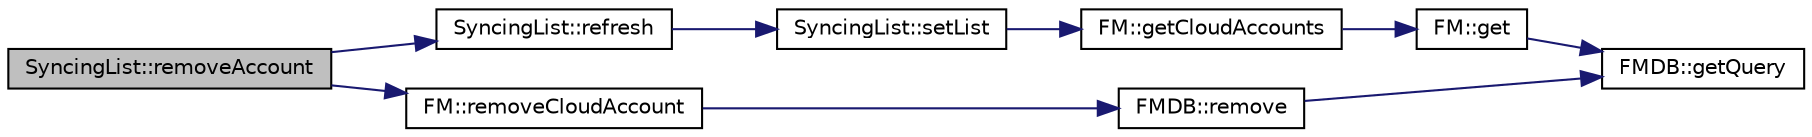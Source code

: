 digraph "SyncingList::removeAccount"
{
 // INTERACTIVE_SVG=YES
 // LATEX_PDF_SIZE
  edge [fontname="Helvetica",fontsize="10",labelfontname="Helvetica",labelfontsize="10"];
  node [fontname="Helvetica",fontsize="10",shape=record];
  rankdir="LR";
  Node59 [label="SyncingList::removeAccount",height=0.2,width=0.4,color="black", fillcolor="grey75", style="filled", fontcolor="black",tooltip=" "];
  Node59 -> Node60 [color="midnightblue",fontsize="10",style="solid",fontname="Helvetica"];
  Node60 [label="SyncingList::refresh",height=0.2,width=0.4,color="black", fillcolor="white", style="filled",URL="$class_syncing_list.html#ac2fd41bdb057f600db30b3485948d5e4",tooltip=" "];
  Node60 -> Node61 [color="midnightblue",fontsize="10",style="solid",fontname="Helvetica"];
  Node61 [label="SyncingList::setList",height=0.2,width=0.4,color="black", fillcolor="white", style="filled",URL="$class_syncing_list.html#aa544983e95535d286dbdf99480c607c5",tooltip=" "];
  Node61 -> Node62 [color="midnightblue",fontsize="10",style="solid",fontname="Helvetica"];
  Node62 [label="FM::getCloudAccounts",height=0.2,width=0.4,color="black", fillcolor="white", style="filled",URL="$class_f_m.html#ab35ae365933e06aeafb9e7e60d0484e3",tooltip=" "];
  Node62 -> Node63 [color="midnightblue",fontsize="10",style="solid",fontname="Helvetica"];
  Node63 [label="FM::get",height=0.2,width=0.4,color="black", fillcolor="white", style="filled",URL="$class_f_m.html#a8d5fbc7b4e91a588e0b84d01ca221def",tooltip=" "];
  Node63 -> Node64 [color="midnightblue",fontsize="10",style="solid",fontname="Helvetica"];
  Node64 [label="FMDB::getQuery",height=0.2,width=0.4,color="black", fillcolor="white", style="filled",URL="$class_f_m_d_b.html#add4db2d5a6ea1f0cda68a3310a5e4371",tooltip=" "];
  Node59 -> Node65 [color="midnightblue",fontsize="10",style="solid",fontname="Helvetica"];
  Node65 [label="FM::removeCloudAccount",height=0.2,width=0.4,color="black", fillcolor="white", style="filled",URL="$class_f_m.html#acd45c603c9588a261242e5b7150ce899",tooltip=" "];
  Node65 -> Node66 [color="midnightblue",fontsize="10",style="solid",fontname="Helvetica"];
  Node66 [label="FMDB::remove",height=0.2,width=0.4,color="black", fillcolor="white", style="filled",URL="$class_f_m_d_b.html#a463da654f7e73ff834a1340b2a1e067a",tooltip=" "];
  Node66 -> Node64 [color="midnightblue",fontsize="10",style="solid",fontname="Helvetica"];
}
